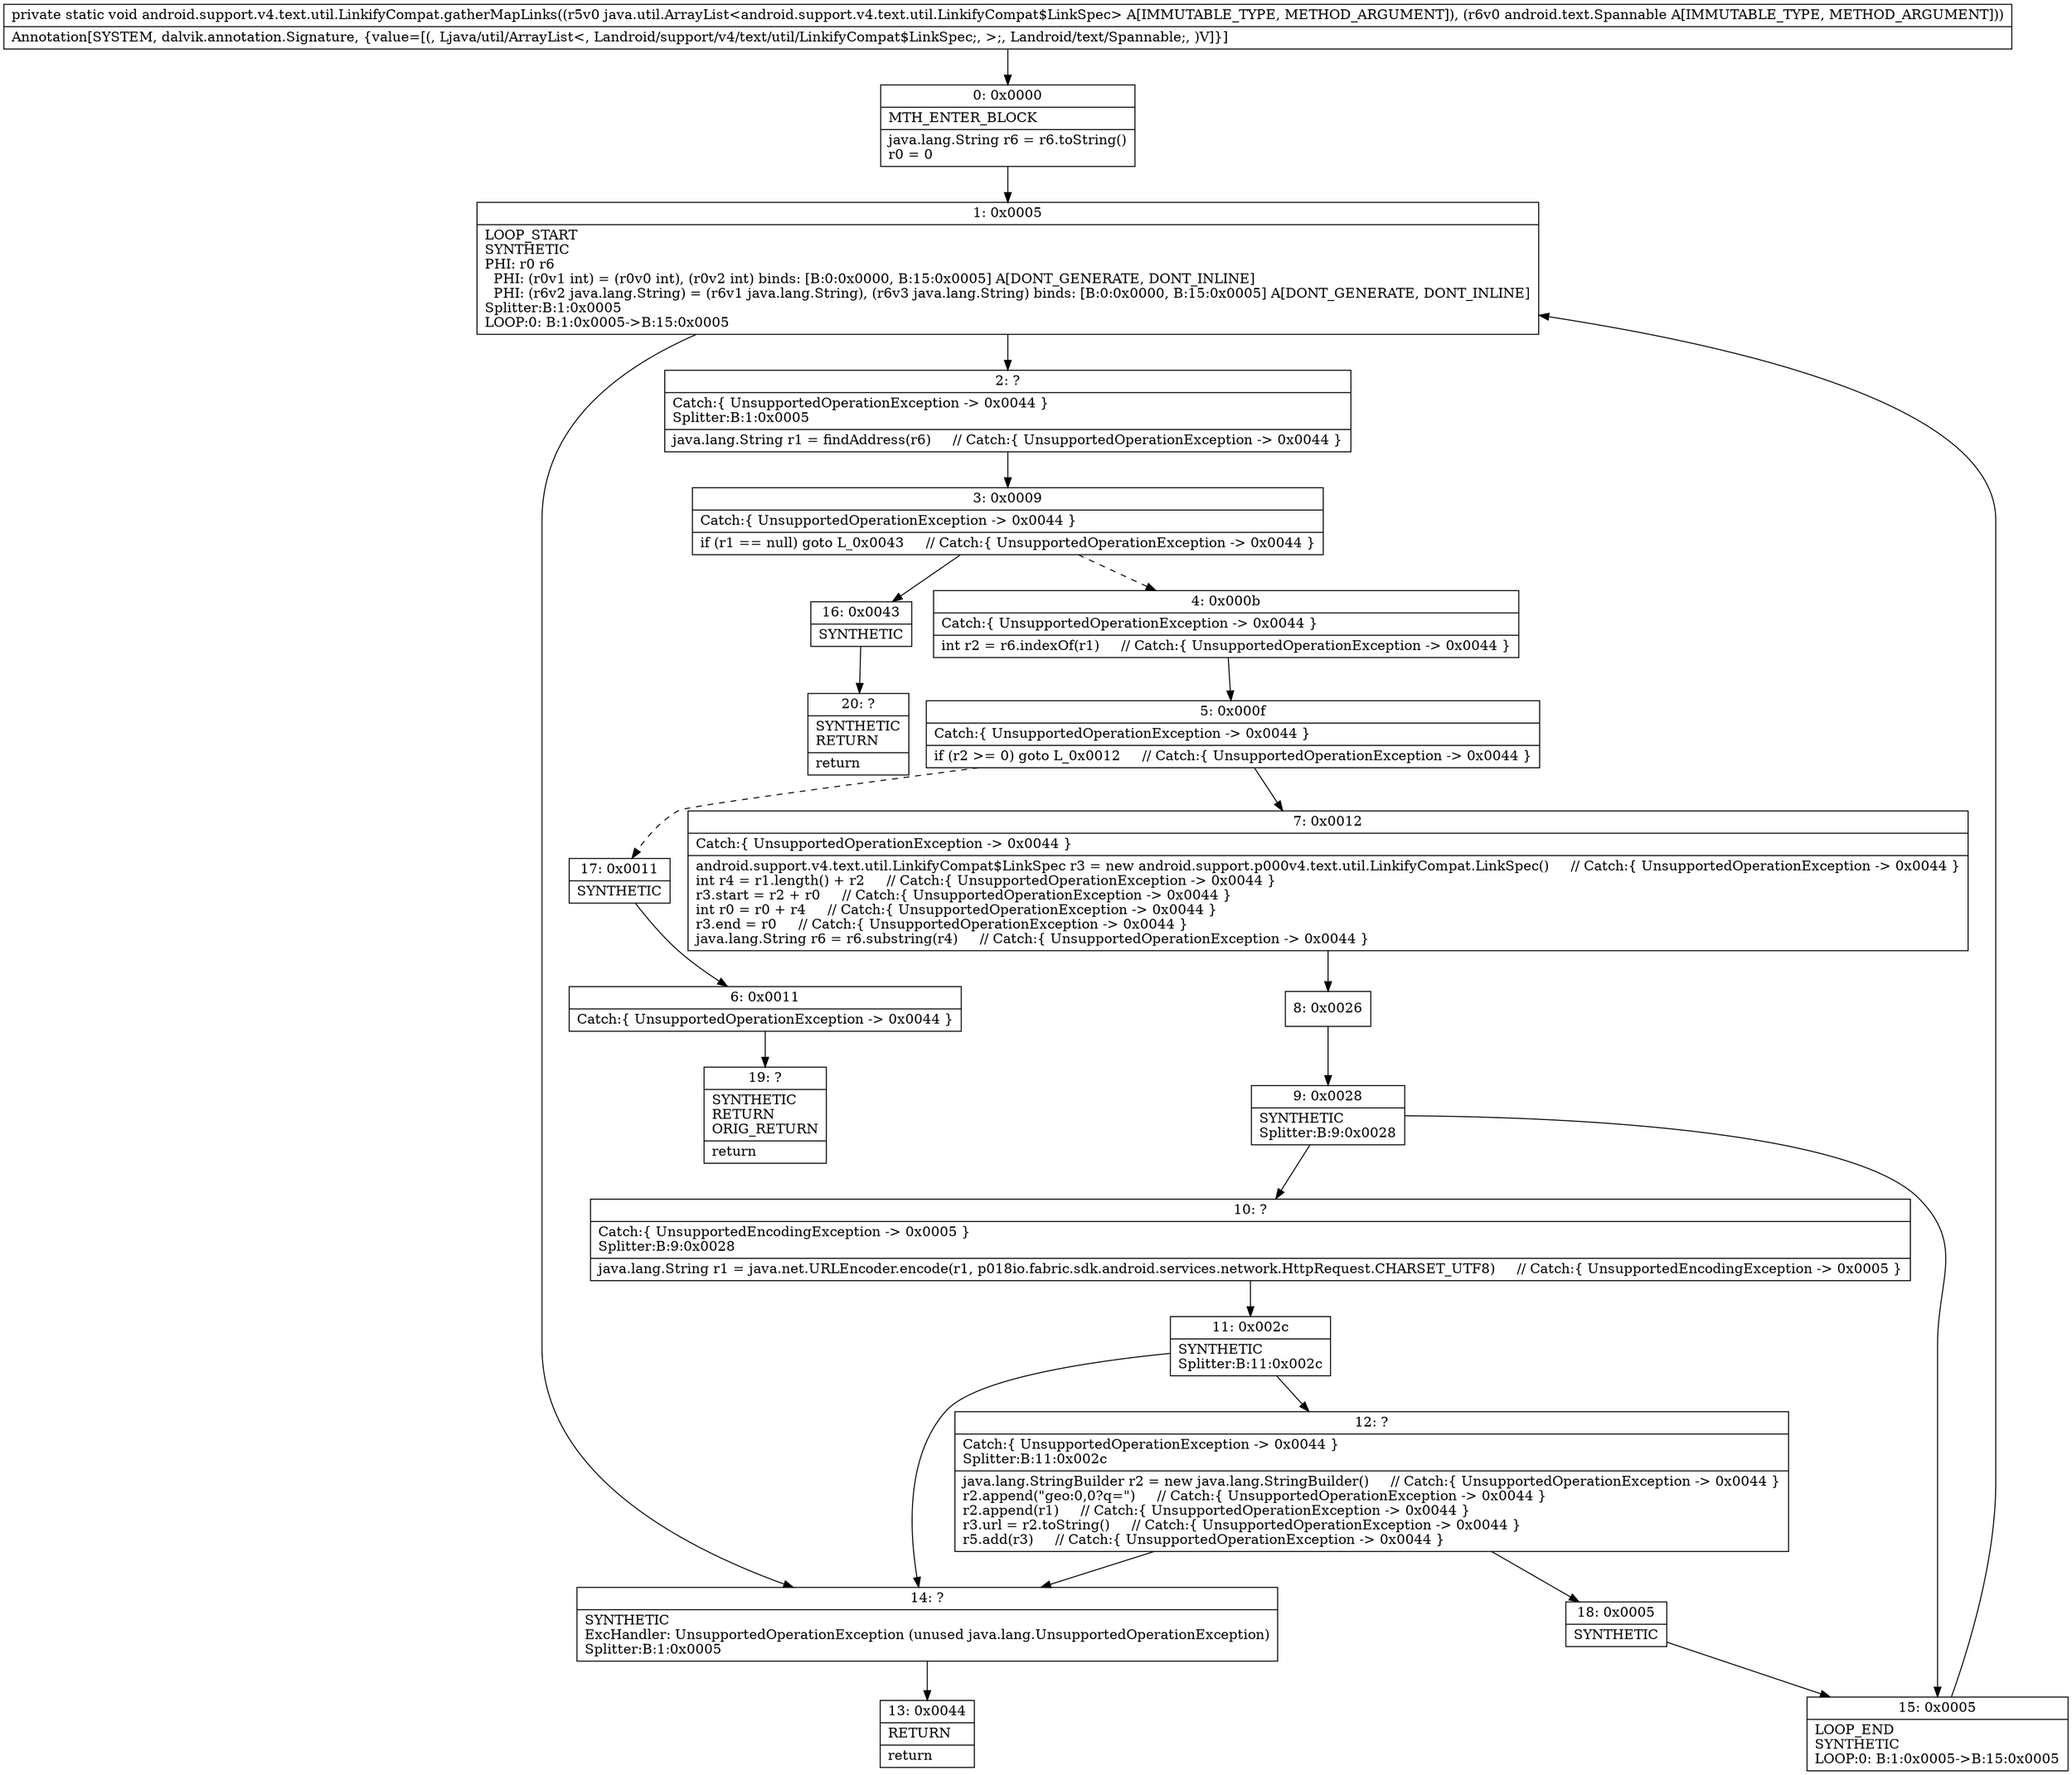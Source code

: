 digraph "CFG forandroid.support.v4.text.util.LinkifyCompat.gatherMapLinks(Ljava\/util\/ArrayList;Landroid\/text\/Spannable;)V" {
Node_0 [shape=record,label="{0\:\ 0x0000|MTH_ENTER_BLOCK\l|java.lang.String r6 = r6.toString()\lr0 = 0\l}"];
Node_1 [shape=record,label="{1\:\ 0x0005|LOOP_START\lSYNTHETIC\lPHI: r0 r6 \l  PHI: (r0v1 int) = (r0v0 int), (r0v2 int) binds: [B:0:0x0000, B:15:0x0005] A[DONT_GENERATE, DONT_INLINE]\l  PHI: (r6v2 java.lang.String) = (r6v1 java.lang.String), (r6v3 java.lang.String) binds: [B:0:0x0000, B:15:0x0005] A[DONT_GENERATE, DONT_INLINE]\lSplitter:B:1:0x0005\lLOOP:0: B:1:0x0005\-\>B:15:0x0005\l}"];
Node_2 [shape=record,label="{2\:\ ?|Catch:\{ UnsupportedOperationException \-\> 0x0044 \}\lSplitter:B:1:0x0005\l|java.lang.String r1 = findAddress(r6)     \/\/ Catch:\{ UnsupportedOperationException \-\> 0x0044 \}\l}"];
Node_3 [shape=record,label="{3\:\ 0x0009|Catch:\{ UnsupportedOperationException \-\> 0x0044 \}\l|if (r1 == null) goto L_0x0043     \/\/ Catch:\{ UnsupportedOperationException \-\> 0x0044 \}\l}"];
Node_4 [shape=record,label="{4\:\ 0x000b|Catch:\{ UnsupportedOperationException \-\> 0x0044 \}\l|int r2 = r6.indexOf(r1)     \/\/ Catch:\{ UnsupportedOperationException \-\> 0x0044 \}\l}"];
Node_5 [shape=record,label="{5\:\ 0x000f|Catch:\{ UnsupportedOperationException \-\> 0x0044 \}\l|if (r2 \>= 0) goto L_0x0012     \/\/ Catch:\{ UnsupportedOperationException \-\> 0x0044 \}\l}"];
Node_6 [shape=record,label="{6\:\ 0x0011|Catch:\{ UnsupportedOperationException \-\> 0x0044 \}\l}"];
Node_7 [shape=record,label="{7\:\ 0x0012|Catch:\{ UnsupportedOperationException \-\> 0x0044 \}\l|android.support.v4.text.util.LinkifyCompat$LinkSpec r3 = new android.support.p000v4.text.util.LinkifyCompat.LinkSpec()     \/\/ Catch:\{ UnsupportedOperationException \-\> 0x0044 \}\lint r4 = r1.length() + r2     \/\/ Catch:\{ UnsupportedOperationException \-\> 0x0044 \}\lr3.start = r2 + r0     \/\/ Catch:\{ UnsupportedOperationException \-\> 0x0044 \}\lint r0 = r0 + r4     \/\/ Catch:\{ UnsupportedOperationException \-\> 0x0044 \}\lr3.end = r0     \/\/ Catch:\{ UnsupportedOperationException \-\> 0x0044 \}\ljava.lang.String r6 = r6.substring(r4)     \/\/ Catch:\{ UnsupportedOperationException \-\> 0x0044 \}\l}"];
Node_8 [shape=record,label="{8\:\ 0x0026}"];
Node_9 [shape=record,label="{9\:\ 0x0028|SYNTHETIC\lSplitter:B:9:0x0028\l}"];
Node_10 [shape=record,label="{10\:\ ?|Catch:\{ UnsupportedEncodingException \-\> 0x0005 \}\lSplitter:B:9:0x0028\l|java.lang.String r1 = java.net.URLEncoder.encode(r1, p018io.fabric.sdk.android.services.network.HttpRequest.CHARSET_UTF8)     \/\/ Catch:\{ UnsupportedEncodingException \-\> 0x0005 \}\l}"];
Node_11 [shape=record,label="{11\:\ 0x002c|SYNTHETIC\lSplitter:B:11:0x002c\l}"];
Node_12 [shape=record,label="{12\:\ ?|Catch:\{ UnsupportedOperationException \-\> 0x0044 \}\lSplitter:B:11:0x002c\l|java.lang.StringBuilder r2 = new java.lang.StringBuilder()     \/\/ Catch:\{ UnsupportedOperationException \-\> 0x0044 \}\lr2.append(\"geo:0,0?q=\")     \/\/ Catch:\{ UnsupportedOperationException \-\> 0x0044 \}\lr2.append(r1)     \/\/ Catch:\{ UnsupportedOperationException \-\> 0x0044 \}\lr3.url = r2.toString()     \/\/ Catch:\{ UnsupportedOperationException \-\> 0x0044 \}\lr5.add(r3)     \/\/ Catch:\{ UnsupportedOperationException \-\> 0x0044 \}\l}"];
Node_13 [shape=record,label="{13\:\ 0x0044|RETURN\l|return\l}"];
Node_14 [shape=record,label="{14\:\ ?|SYNTHETIC\lExcHandler: UnsupportedOperationException (unused java.lang.UnsupportedOperationException)\lSplitter:B:1:0x0005\l}"];
Node_15 [shape=record,label="{15\:\ 0x0005|LOOP_END\lSYNTHETIC\lLOOP:0: B:1:0x0005\-\>B:15:0x0005\l}"];
Node_16 [shape=record,label="{16\:\ 0x0043|SYNTHETIC\l}"];
Node_17 [shape=record,label="{17\:\ 0x0011|SYNTHETIC\l}"];
Node_18 [shape=record,label="{18\:\ 0x0005|SYNTHETIC\l}"];
Node_19 [shape=record,label="{19\:\ ?|SYNTHETIC\lRETURN\lORIG_RETURN\l|return\l}"];
Node_20 [shape=record,label="{20\:\ ?|SYNTHETIC\lRETURN\l|return\l}"];
MethodNode[shape=record,label="{private static void android.support.v4.text.util.LinkifyCompat.gatherMapLinks((r5v0 java.util.ArrayList\<android.support.v4.text.util.LinkifyCompat$LinkSpec\> A[IMMUTABLE_TYPE, METHOD_ARGUMENT]), (r6v0 android.text.Spannable A[IMMUTABLE_TYPE, METHOD_ARGUMENT]))  | Annotation[SYSTEM, dalvik.annotation.Signature, \{value=[(, Ljava\/util\/ArrayList\<, Landroid\/support\/v4\/text\/util\/LinkifyCompat$LinkSpec;, \>;, Landroid\/text\/Spannable;, )V]\}]\l}"];
MethodNode -> Node_0;
Node_0 -> Node_1;
Node_1 -> Node_2;
Node_1 -> Node_14;
Node_2 -> Node_3;
Node_3 -> Node_4[style=dashed];
Node_3 -> Node_16;
Node_4 -> Node_5;
Node_5 -> Node_7;
Node_5 -> Node_17[style=dashed];
Node_6 -> Node_19;
Node_7 -> Node_8;
Node_8 -> Node_9;
Node_9 -> Node_10;
Node_9 -> Node_15;
Node_10 -> Node_11;
Node_11 -> Node_12;
Node_11 -> Node_14;
Node_12 -> Node_14;
Node_12 -> Node_18;
Node_14 -> Node_13;
Node_15 -> Node_1;
Node_16 -> Node_20;
Node_17 -> Node_6;
Node_18 -> Node_15;
}


